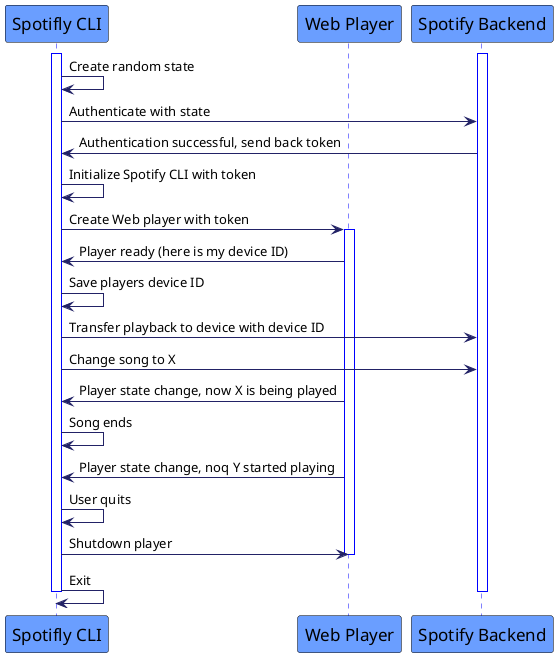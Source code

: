 @startuml

' skin BlueModern

' skinparam sequence transparent
' skinparam useBetaStyle true
' skinparam componentStyle uml2

' skinparam monochrome reverse

skinparam sequence {	
	LifeLineBorderColor blue
  ArrowColor #222266
	
	ParticipantBorderColor Black
	ParticipantBackgroundColor #6A9EFF
	ParticipantFontName Droid Sans Mono
	ParticipantFontSize 17
	ParticipantFontColor Black  
	
	ActorBackgroundColor aqua
	ActorFontColor DeepSkyBlue
	ActorFontSize 17
	ActorFontName Droid Sans Mono
}

participant "Spotifly CLI" as C
participant "Web Player" as W
participant "Spotify Backend" as S

activate C
activate S
C -> C: Create random state
C -> S: Authenticate with state
S -> C: Authentication successful, send back token
C -> C: Initialize Spotify CLI with token
C -> W: Create Web player with token
activate W
W -> C: Player ready (here is my device ID)
C -> C: Save players device ID
C -> S: Transfer playback to device with device ID
C -> S: Change song to X
W -> C: Player state change, now X is being played
C -> C: Song ends
W -> C: Player state change, noq Y started playing
C -> C: User quits
C -> W: Shutdown player
deactivate W
C -> C: Exit
deactivate C
deactivate S
@enduml